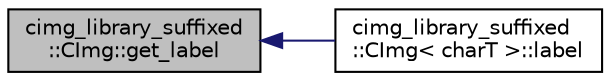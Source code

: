 digraph "cimg_library_suffixed::CImg::get_label"
{
  edge [fontname="Helvetica",fontsize="10",labelfontname="Helvetica",labelfontsize="10"];
  node [fontname="Helvetica",fontsize="10",shape=record];
  rankdir="LR";
  Node1 [label="cimg_library_suffixed\l::CImg::get_label",height=0.2,width=0.4,color="black", fillcolor="grey75", style="filled" fontcolor="black"];
  Node1 -> Node2 [dir="back",color="midnightblue",fontsize="10",style="solid",fontname="Helvetica"];
  Node2 [label="cimg_library_suffixed\l::CImg\< charT \>::label",height=0.2,width=0.4,color="black", fillcolor="white", style="filled",URL="$structcimg__library__suffixed_1_1_c_img.html#a58739721cd12596e6332dc147f997814",tooltip="Label connected components."];
}
